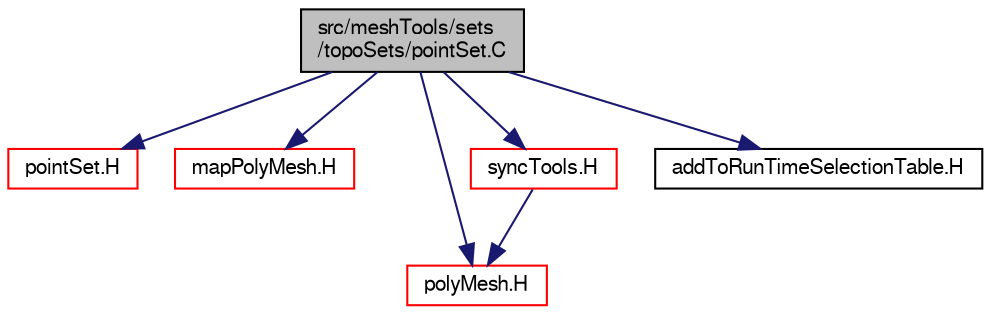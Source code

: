 digraph "src/meshTools/sets/topoSets/pointSet.C"
{
  bgcolor="transparent";
  edge [fontname="FreeSans",fontsize="10",labelfontname="FreeSans",labelfontsize="10"];
  node [fontname="FreeSans",fontsize="10",shape=record];
  Node0 [label="src/meshTools/sets\l/topoSets/pointSet.C",height=0.2,width=0.4,color="black", fillcolor="grey75", style="filled", fontcolor="black"];
  Node0 -> Node1 [color="midnightblue",fontsize="10",style="solid",fontname="FreeSans"];
  Node1 [label="pointSet.H",height=0.2,width=0.4,color="red",URL="$a08141.html"];
  Node0 -> Node121 [color="midnightblue",fontsize="10",style="solid",fontname="FreeSans"];
  Node121 [label="mapPolyMesh.H",height=0.2,width=0.4,color="red",URL="$a11597.html"];
  Node0 -> Node135 [color="midnightblue",fontsize="10",style="solid",fontname="FreeSans"];
  Node135 [label="polyMesh.H",height=0.2,width=0.4,color="red",URL="$a11630.html"];
  Node0 -> Node225 [color="midnightblue",fontsize="10",style="solid",fontname="FreeSans"];
  Node225 [label="syncTools.H",height=0.2,width=0.4,color="red",URL="$a11768.html"];
  Node225 -> Node135 [color="midnightblue",fontsize="10",style="solid",fontname="FreeSans"];
  Node0 -> Node239 [color="midnightblue",fontsize="10",style="solid",fontname="FreeSans"];
  Node239 [label="addToRunTimeSelectionTable.H",height=0.2,width=0.4,color="black",URL="$a09263.html",tooltip="Macros for easy insertion into run-time selection tables. "];
}
